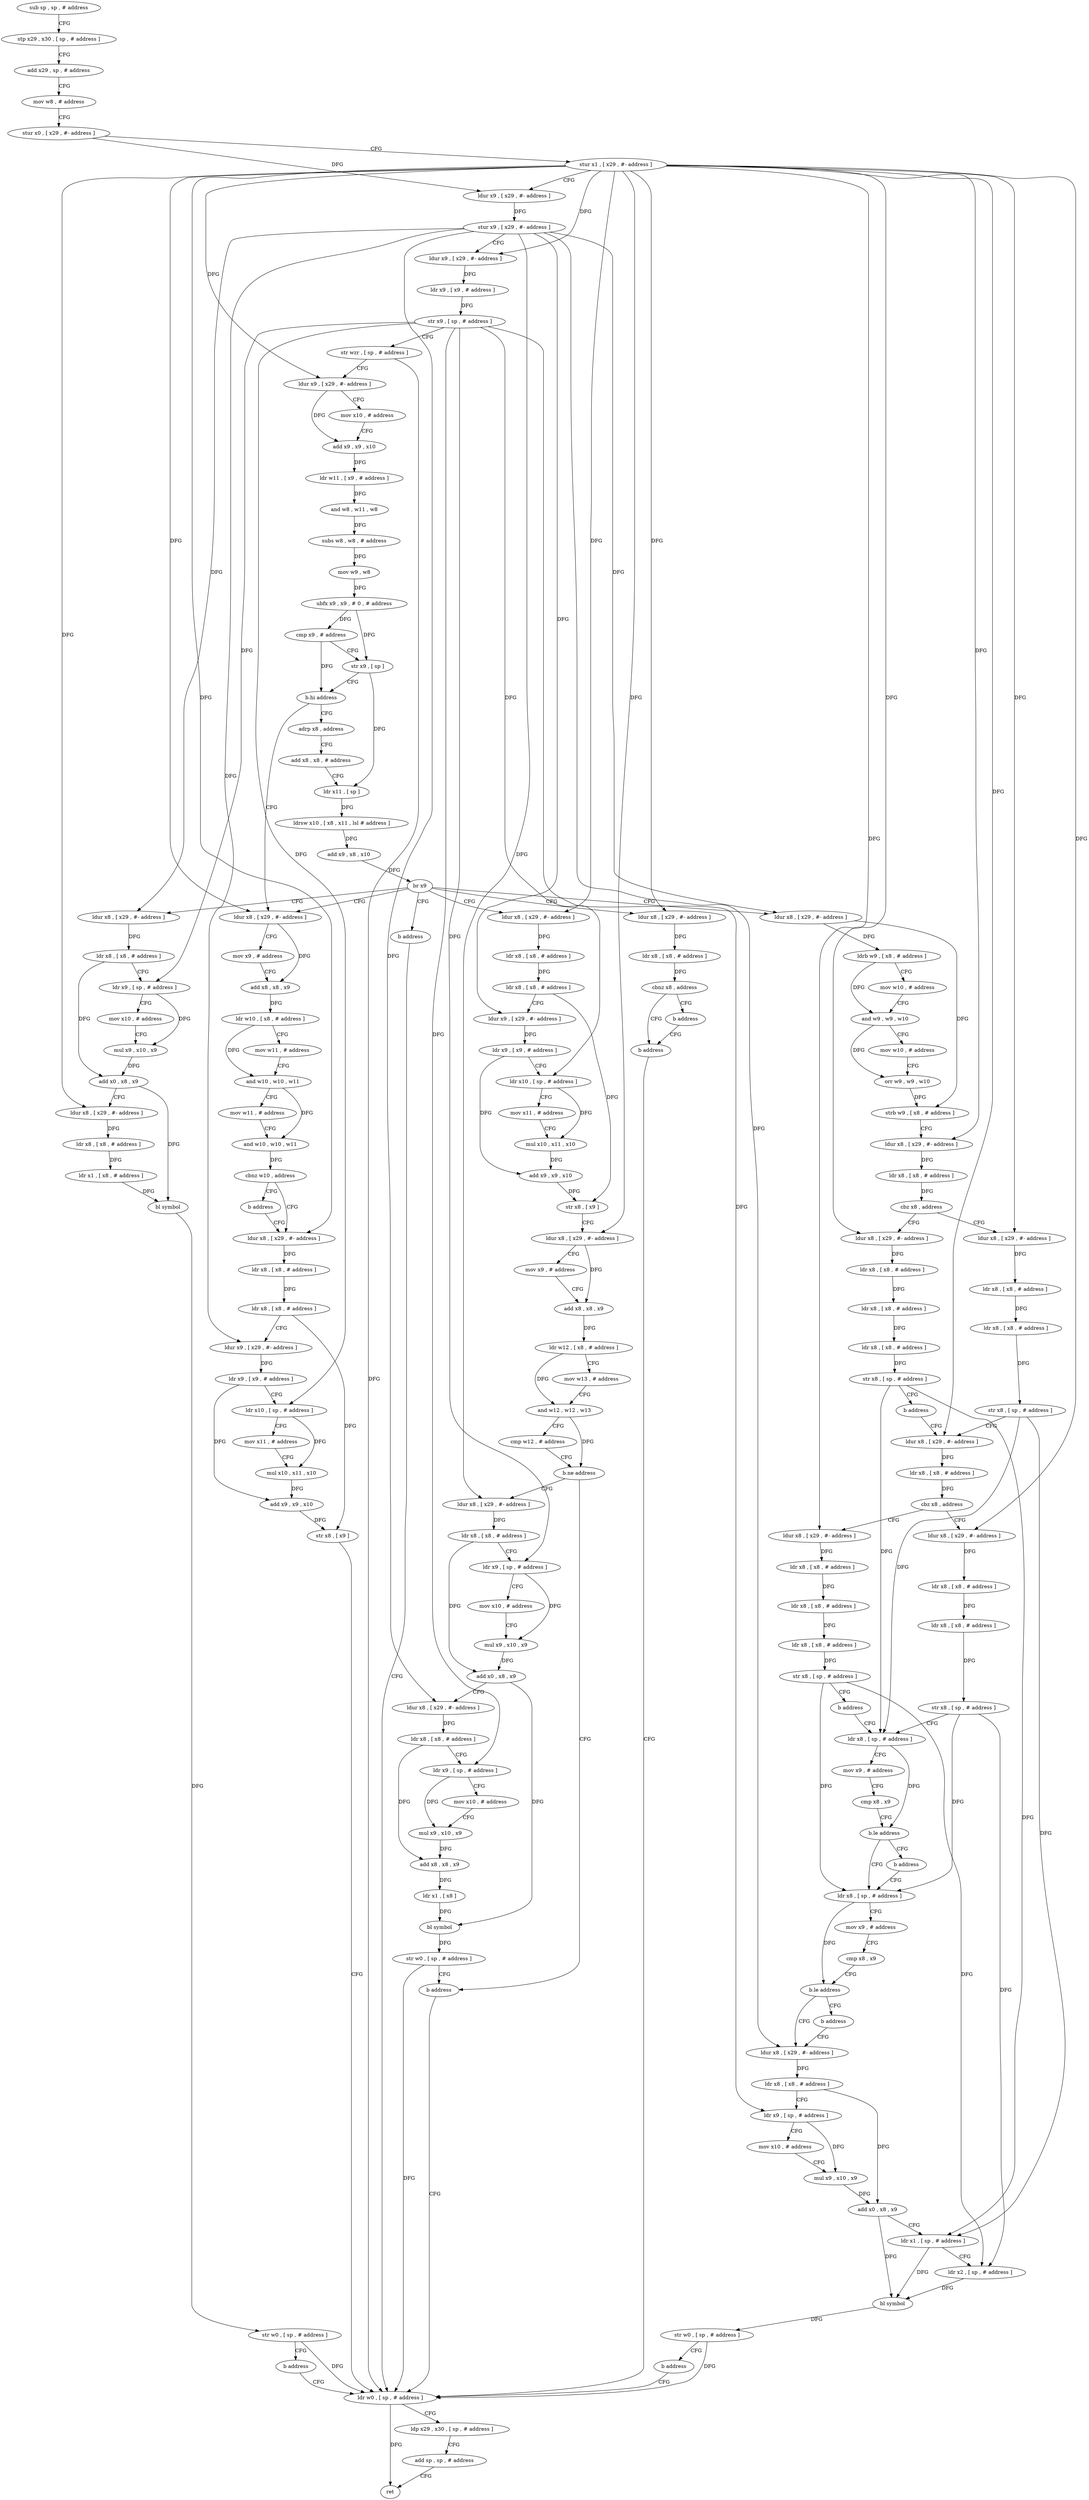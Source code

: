 digraph "func" {
"4272376" [label = "sub sp , sp , # address" ]
"4272380" [label = "stp x29 , x30 , [ sp , # address ]" ]
"4272384" [label = "add x29 , sp , # address" ]
"4272388" [label = "mov w8 , # address" ]
"4272392" [label = "stur x0 , [ x29 , #- address ]" ]
"4272396" [label = "stur x1 , [ x29 , #- address ]" ]
"4272400" [label = "ldur x9 , [ x29 , #- address ]" ]
"4272404" [label = "stur x9 , [ x29 , #- address ]" ]
"4272408" [label = "ldur x9 , [ x29 , #- address ]" ]
"4272412" [label = "ldr x9 , [ x9 , # address ]" ]
"4272416" [label = "str x9 , [ sp , # address ]" ]
"4272420" [label = "str wzr , [ sp , # address ]" ]
"4272424" [label = "ldur x9 , [ x29 , #- address ]" ]
"4272428" [label = "mov x10 , # address" ]
"4272432" [label = "add x9 , x9 , x10" ]
"4272436" [label = "ldr w11 , [ x9 , # address ]" ]
"4272440" [label = "and w8 , w11 , w8" ]
"4272444" [label = "subs w8 , w8 , # address" ]
"4272448" [label = "mov w9 , w8" ]
"4272452" [label = "ubfx x9 , x9 , # 0 , # address" ]
"4272456" [label = "cmp x9 , # address" ]
"4272460" [label = "str x9 , [ sp ]" ]
"4272464" [label = "b.hi address" ]
"4272916" [label = "ldur x8 , [ x29 , #- address ]" ]
"4272468" [label = "adrp x8 , address" ]
"4272920" [label = "mov x9 , # address" ]
"4272924" [label = "add x8 , x8 , x9" ]
"4272928" [label = "ldr w10 , [ x8 , # address ]" ]
"4272932" [label = "mov w11 , # address" ]
"4272936" [label = "and w10 , w10 , w11" ]
"4272940" [label = "mov w11 , # address" ]
"4272944" [label = "and w10 , w10 , w11" ]
"4272948" [label = "cbnz w10 , address" ]
"4272956" [label = "ldur x8 , [ x29 , #- address ]" ]
"4272952" [label = "b address" ]
"4272472" [label = "add x8 , x8 , # address" ]
"4272476" [label = "ldr x11 , [ sp ]" ]
"4272480" [label = "ldrsw x10 , [ x8 , x11 , lsl # address ]" ]
"4272484" [label = "add x9 , x8 , x10" ]
"4272488" [label = "br x9" ]
"4272492" [label = "b address" ]
"4272496" [label = "ldur x8 , [ x29 , #- address ]" ]
"4272516" [label = "ldur x8 , [ x29 , #- address ]" ]
"4272732" [label = "ldur x8 , [ x29 , #- address ]" ]
"4272780" [label = "ldur x8 , [ x29 , #- address ]" ]
"4272960" [label = "ldr x8 , [ x8 , # address ]" ]
"4272964" [label = "ldr x8 , [ x8 , # address ]" ]
"4272968" [label = "ldur x9 , [ x29 , #- address ]" ]
"4272972" [label = "ldr x9 , [ x9 , # address ]" ]
"4272976" [label = "ldr x10 , [ sp , # address ]" ]
"4272980" [label = "mov x11 , # address" ]
"4272984" [label = "mul x10 , x11 , x10" ]
"4272988" [label = "add x9 , x9 , x10" ]
"4272992" [label = "str x8 , [ x9 ]" ]
"4272996" [label = "ldr w0 , [ sp , # address ]" ]
"4272500" [label = "ldr x8 , [ x8 , # address ]" ]
"4272504" [label = "cbnz x8 , address" ]
"4272512" [label = "b address" ]
"4272508" [label = "b address" ]
"4272520" [label = "ldrb w9 , [ x8 , # address ]" ]
"4272524" [label = "mov w10 , # address" ]
"4272528" [label = "and w9 , w9 , w10" ]
"4272532" [label = "mov w10 , # address" ]
"4272536" [label = "orr w9 , w9 , w10" ]
"4272540" [label = "strb w9 , [ x8 , # address ]" ]
"4272544" [label = "ldur x8 , [ x29 , #- address ]" ]
"4272548" [label = "ldr x8 , [ x8 , # address ]" ]
"4272552" [label = "cbz x8 , address" ]
"4272580" [label = "ldur x8 , [ x29 , #- address ]" ]
"4272556" [label = "ldur x8 , [ x29 , #- address ]" ]
"4272736" [label = "ldr x8 , [ x8 , # address ]" ]
"4272740" [label = "ldr x9 , [ sp , # address ]" ]
"4272744" [label = "mov x10 , # address" ]
"4272748" [label = "mul x9 , x10 , x9" ]
"4272752" [label = "add x0 , x8 , x9" ]
"4272756" [label = "ldur x8 , [ x29 , #- address ]" ]
"4272760" [label = "ldr x8 , [ x8 , # address ]" ]
"4272764" [label = "ldr x1 , [ x8 , # address ]" ]
"4272768" [label = "bl symbol" ]
"4272772" [label = "str w0 , [ sp , # address ]" ]
"4272776" [label = "b address" ]
"4272784" [label = "ldr x8 , [ x8 , # address ]" ]
"4272788" [label = "ldr x8 , [ x8 , # address ]" ]
"4272792" [label = "ldur x9 , [ x29 , #- address ]" ]
"4272796" [label = "ldr x9 , [ x9 , # address ]" ]
"4272800" [label = "ldr x10 , [ sp , # address ]" ]
"4272804" [label = "mov x11 , # address" ]
"4272808" [label = "mul x10 , x11 , x10" ]
"4272812" [label = "add x9 , x9 , x10" ]
"4272816" [label = "str x8 , [ x9 ]" ]
"4272820" [label = "ldur x8 , [ x29 , #- address ]" ]
"4272824" [label = "mov x9 , # address" ]
"4272828" [label = "add x8 , x8 , x9" ]
"4272832" [label = "ldr w12 , [ x8 , # address ]" ]
"4272836" [label = "mov w13 , # address" ]
"4272840" [label = "and w12 , w12 , w13" ]
"4272844" [label = "cmp w12 , # address" ]
"4272848" [label = "b.ne address" ]
"4272912" [label = "b address" ]
"4272852" [label = "ldur x8 , [ x29 , #- address ]" ]
"4273000" [label = "ldp x29 , x30 , [ sp , # address ]" ]
"4273004" [label = "add sp , sp , # address" ]
"4273008" [label = "ret" ]
"4272584" [label = "ldr x8 , [ x8 , # address ]" ]
"4272588" [label = "ldr x8 , [ x8 , # address ]" ]
"4272592" [label = "str x8 , [ sp , # address ]" ]
"4272596" [label = "ldur x8 , [ x29 , #- address ]" ]
"4272560" [label = "ldr x8 , [ x8 , # address ]" ]
"4272564" [label = "ldr x8 , [ x8 , # address ]" ]
"4272568" [label = "ldr x8 , [ x8 , # address ]" ]
"4272572" [label = "str x8 , [ sp , # address ]" ]
"4272576" [label = "b address" ]
"4272856" [label = "ldr x8 , [ x8 , # address ]" ]
"4272860" [label = "ldr x9 , [ sp , # address ]" ]
"4272864" [label = "mov x10 , # address" ]
"4272868" [label = "mul x9 , x10 , x9" ]
"4272872" [label = "add x0 , x8 , x9" ]
"4272876" [label = "ldur x8 , [ x29 , #- address ]" ]
"4272880" [label = "ldr x8 , [ x8 , # address ]" ]
"4272884" [label = "ldr x9 , [ sp , # address ]" ]
"4272888" [label = "mov x10 , # address" ]
"4272892" [label = "mul x9 , x10 , x9" ]
"4272896" [label = "add x8 , x8 , x9" ]
"4272900" [label = "ldr x1 , [ x8 ]" ]
"4272904" [label = "bl symbol" ]
"4272908" [label = "str w0 , [ sp , # address ]" ]
"4272632" [label = "ldur x8 , [ x29 , #- address ]" ]
"4272636" [label = "ldr x8 , [ x8 , # address ]" ]
"4272640" [label = "ldr x8 , [ x8 , # address ]" ]
"4272644" [label = "str x8 , [ sp , # address ]" ]
"4272648" [label = "ldr x8 , [ sp , # address ]" ]
"4272608" [label = "ldur x8 , [ x29 , #- address ]" ]
"4272612" [label = "ldr x8 , [ x8 , # address ]" ]
"4272616" [label = "ldr x8 , [ x8 , # address ]" ]
"4272620" [label = "ldr x8 , [ x8 , # address ]" ]
"4272624" [label = "str x8 , [ sp , # address ]" ]
"4272628" [label = "b address" ]
"4272600" [label = "ldr x8 , [ x8 , # address ]" ]
"4272604" [label = "cbz x8 , address" ]
"4272668" [label = "ldr x8 , [ sp , # address ]" ]
"4272672" [label = "mov x9 , # address" ]
"4272676" [label = "cmp x8 , x9" ]
"4272680" [label = "b.le address" ]
"4272688" [label = "ldur x8 , [ x29 , #- address ]" ]
"4272684" [label = "b address" ]
"4272664" [label = "b address" ]
"4272652" [label = "mov x9 , # address" ]
"4272656" [label = "cmp x8 , x9" ]
"4272660" [label = "b.le address" ]
"4272692" [label = "ldr x8 , [ x8 , # address ]" ]
"4272696" [label = "ldr x9 , [ sp , # address ]" ]
"4272700" [label = "mov x10 , # address" ]
"4272704" [label = "mul x9 , x10 , x9" ]
"4272708" [label = "add x0 , x8 , x9" ]
"4272712" [label = "ldr x1 , [ sp , # address ]" ]
"4272716" [label = "ldr x2 , [ sp , # address ]" ]
"4272720" [label = "bl symbol" ]
"4272724" [label = "str w0 , [ sp , # address ]" ]
"4272728" [label = "b address" ]
"4272376" -> "4272380" [ label = "CFG" ]
"4272380" -> "4272384" [ label = "CFG" ]
"4272384" -> "4272388" [ label = "CFG" ]
"4272388" -> "4272392" [ label = "CFG" ]
"4272392" -> "4272396" [ label = "CFG" ]
"4272392" -> "4272400" [ label = "DFG" ]
"4272396" -> "4272400" [ label = "CFG" ]
"4272396" -> "4272408" [ label = "DFG" ]
"4272396" -> "4272424" [ label = "DFG" ]
"4272396" -> "4272916" [ label = "DFG" ]
"4272396" -> "4272956" [ label = "DFG" ]
"4272396" -> "4272496" [ label = "DFG" ]
"4272396" -> "4272544" [ label = "DFG" ]
"4272396" -> "4272756" [ label = "DFG" ]
"4272396" -> "4272780" [ label = "DFG" ]
"4272396" -> "4272820" [ label = "DFG" ]
"4272396" -> "4272580" [ label = "DFG" ]
"4272396" -> "4272556" [ label = "DFG" ]
"4272396" -> "4272596" [ label = "DFG" ]
"4272396" -> "4272632" [ label = "DFG" ]
"4272396" -> "4272608" [ label = "DFG" ]
"4272400" -> "4272404" [ label = "DFG" ]
"4272404" -> "4272408" [ label = "CFG" ]
"4272404" -> "4272968" [ label = "DFG" ]
"4272404" -> "4272516" [ label = "DFG" ]
"4272404" -> "4272732" [ label = "DFG" ]
"4272404" -> "4272792" [ label = "DFG" ]
"4272404" -> "4272852" [ label = "DFG" ]
"4272404" -> "4272876" [ label = "DFG" ]
"4272404" -> "4272688" [ label = "DFG" ]
"4272408" -> "4272412" [ label = "DFG" ]
"4272412" -> "4272416" [ label = "DFG" ]
"4272416" -> "4272420" [ label = "CFG" ]
"4272416" -> "4272976" [ label = "DFG" ]
"4272416" -> "4272740" [ label = "DFG" ]
"4272416" -> "4272800" [ label = "DFG" ]
"4272416" -> "4272860" [ label = "DFG" ]
"4272416" -> "4272884" [ label = "DFG" ]
"4272416" -> "4272696" [ label = "DFG" ]
"4272420" -> "4272424" [ label = "CFG" ]
"4272420" -> "4272996" [ label = "DFG" ]
"4272424" -> "4272428" [ label = "CFG" ]
"4272424" -> "4272432" [ label = "DFG" ]
"4272428" -> "4272432" [ label = "CFG" ]
"4272432" -> "4272436" [ label = "DFG" ]
"4272436" -> "4272440" [ label = "DFG" ]
"4272440" -> "4272444" [ label = "DFG" ]
"4272444" -> "4272448" [ label = "DFG" ]
"4272448" -> "4272452" [ label = "DFG" ]
"4272452" -> "4272456" [ label = "DFG" ]
"4272452" -> "4272460" [ label = "DFG" ]
"4272456" -> "4272460" [ label = "CFG" ]
"4272456" -> "4272464" [ label = "DFG" ]
"4272460" -> "4272464" [ label = "CFG" ]
"4272460" -> "4272476" [ label = "DFG" ]
"4272464" -> "4272916" [ label = "CFG" ]
"4272464" -> "4272468" [ label = "CFG" ]
"4272916" -> "4272920" [ label = "CFG" ]
"4272916" -> "4272924" [ label = "DFG" ]
"4272468" -> "4272472" [ label = "CFG" ]
"4272920" -> "4272924" [ label = "CFG" ]
"4272924" -> "4272928" [ label = "DFG" ]
"4272928" -> "4272932" [ label = "CFG" ]
"4272928" -> "4272936" [ label = "DFG" ]
"4272932" -> "4272936" [ label = "CFG" ]
"4272936" -> "4272940" [ label = "CFG" ]
"4272936" -> "4272944" [ label = "DFG" ]
"4272940" -> "4272944" [ label = "CFG" ]
"4272944" -> "4272948" [ label = "DFG" ]
"4272948" -> "4272956" [ label = "CFG" ]
"4272948" -> "4272952" [ label = "CFG" ]
"4272956" -> "4272960" [ label = "DFG" ]
"4272952" -> "4272956" [ label = "CFG" ]
"4272472" -> "4272476" [ label = "CFG" ]
"4272476" -> "4272480" [ label = "DFG" ]
"4272480" -> "4272484" [ label = "DFG" ]
"4272484" -> "4272488" [ label = "DFG" ]
"4272488" -> "4272492" [ label = "CFG" ]
"4272488" -> "4272496" [ label = "CFG" ]
"4272488" -> "4272516" [ label = "CFG" ]
"4272488" -> "4272732" [ label = "CFG" ]
"4272488" -> "4272780" [ label = "CFG" ]
"4272488" -> "4272916" [ label = "CFG" ]
"4272492" -> "4272996" [ label = "CFG" ]
"4272496" -> "4272500" [ label = "DFG" ]
"4272516" -> "4272520" [ label = "DFG" ]
"4272516" -> "4272540" [ label = "DFG" ]
"4272732" -> "4272736" [ label = "DFG" ]
"4272780" -> "4272784" [ label = "DFG" ]
"4272960" -> "4272964" [ label = "DFG" ]
"4272964" -> "4272968" [ label = "CFG" ]
"4272964" -> "4272992" [ label = "DFG" ]
"4272968" -> "4272972" [ label = "DFG" ]
"4272972" -> "4272976" [ label = "CFG" ]
"4272972" -> "4272988" [ label = "DFG" ]
"4272976" -> "4272980" [ label = "CFG" ]
"4272976" -> "4272984" [ label = "DFG" ]
"4272980" -> "4272984" [ label = "CFG" ]
"4272984" -> "4272988" [ label = "DFG" ]
"4272988" -> "4272992" [ label = "DFG" ]
"4272992" -> "4272996" [ label = "CFG" ]
"4272996" -> "4273000" [ label = "CFG" ]
"4272996" -> "4273008" [ label = "DFG" ]
"4272500" -> "4272504" [ label = "DFG" ]
"4272504" -> "4272512" [ label = "CFG" ]
"4272504" -> "4272508" [ label = "CFG" ]
"4272512" -> "4272996" [ label = "CFG" ]
"4272508" -> "4272512" [ label = "CFG" ]
"4272520" -> "4272524" [ label = "CFG" ]
"4272520" -> "4272528" [ label = "DFG" ]
"4272524" -> "4272528" [ label = "CFG" ]
"4272528" -> "4272532" [ label = "CFG" ]
"4272528" -> "4272536" [ label = "DFG" ]
"4272532" -> "4272536" [ label = "CFG" ]
"4272536" -> "4272540" [ label = "DFG" ]
"4272540" -> "4272544" [ label = "CFG" ]
"4272544" -> "4272548" [ label = "DFG" ]
"4272548" -> "4272552" [ label = "DFG" ]
"4272552" -> "4272580" [ label = "CFG" ]
"4272552" -> "4272556" [ label = "CFG" ]
"4272580" -> "4272584" [ label = "DFG" ]
"4272556" -> "4272560" [ label = "DFG" ]
"4272736" -> "4272740" [ label = "CFG" ]
"4272736" -> "4272752" [ label = "DFG" ]
"4272740" -> "4272744" [ label = "CFG" ]
"4272740" -> "4272748" [ label = "DFG" ]
"4272744" -> "4272748" [ label = "CFG" ]
"4272748" -> "4272752" [ label = "DFG" ]
"4272752" -> "4272756" [ label = "CFG" ]
"4272752" -> "4272768" [ label = "DFG" ]
"4272756" -> "4272760" [ label = "DFG" ]
"4272760" -> "4272764" [ label = "DFG" ]
"4272764" -> "4272768" [ label = "DFG" ]
"4272768" -> "4272772" [ label = "DFG" ]
"4272772" -> "4272776" [ label = "CFG" ]
"4272772" -> "4272996" [ label = "DFG" ]
"4272776" -> "4272996" [ label = "CFG" ]
"4272784" -> "4272788" [ label = "DFG" ]
"4272788" -> "4272792" [ label = "CFG" ]
"4272788" -> "4272816" [ label = "DFG" ]
"4272792" -> "4272796" [ label = "DFG" ]
"4272796" -> "4272800" [ label = "CFG" ]
"4272796" -> "4272812" [ label = "DFG" ]
"4272800" -> "4272804" [ label = "CFG" ]
"4272800" -> "4272808" [ label = "DFG" ]
"4272804" -> "4272808" [ label = "CFG" ]
"4272808" -> "4272812" [ label = "DFG" ]
"4272812" -> "4272816" [ label = "DFG" ]
"4272816" -> "4272820" [ label = "CFG" ]
"4272820" -> "4272824" [ label = "CFG" ]
"4272820" -> "4272828" [ label = "DFG" ]
"4272824" -> "4272828" [ label = "CFG" ]
"4272828" -> "4272832" [ label = "DFG" ]
"4272832" -> "4272836" [ label = "CFG" ]
"4272832" -> "4272840" [ label = "DFG" ]
"4272836" -> "4272840" [ label = "CFG" ]
"4272840" -> "4272844" [ label = "CFG" ]
"4272840" -> "4272848" [ label = "DFG" ]
"4272844" -> "4272848" [ label = "CFG" ]
"4272848" -> "4272912" [ label = "CFG" ]
"4272848" -> "4272852" [ label = "CFG" ]
"4272912" -> "4272996" [ label = "CFG" ]
"4272852" -> "4272856" [ label = "DFG" ]
"4273000" -> "4273004" [ label = "CFG" ]
"4273004" -> "4273008" [ label = "CFG" ]
"4272584" -> "4272588" [ label = "DFG" ]
"4272588" -> "4272592" [ label = "DFG" ]
"4272592" -> "4272596" [ label = "CFG" ]
"4272592" -> "4272648" [ label = "DFG" ]
"4272592" -> "4272712" [ label = "DFG" ]
"4272596" -> "4272600" [ label = "DFG" ]
"4272560" -> "4272564" [ label = "DFG" ]
"4272564" -> "4272568" [ label = "DFG" ]
"4272568" -> "4272572" [ label = "DFG" ]
"4272572" -> "4272576" [ label = "CFG" ]
"4272572" -> "4272648" [ label = "DFG" ]
"4272572" -> "4272712" [ label = "DFG" ]
"4272576" -> "4272596" [ label = "CFG" ]
"4272856" -> "4272860" [ label = "CFG" ]
"4272856" -> "4272872" [ label = "DFG" ]
"4272860" -> "4272864" [ label = "CFG" ]
"4272860" -> "4272868" [ label = "DFG" ]
"4272864" -> "4272868" [ label = "CFG" ]
"4272868" -> "4272872" [ label = "DFG" ]
"4272872" -> "4272876" [ label = "CFG" ]
"4272872" -> "4272904" [ label = "DFG" ]
"4272876" -> "4272880" [ label = "DFG" ]
"4272880" -> "4272884" [ label = "CFG" ]
"4272880" -> "4272896" [ label = "DFG" ]
"4272884" -> "4272888" [ label = "CFG" ]
"4272884" -> "4272892" [ label = "DFG" ]
"4272888" -> "4272892" [ label = "CFG" ]
"4272892" -> "4272896" [ label = "DFG" ]
"4272896" -> "4272900" [ label = "DFG" ]
"4272900" -> "4272904" [ label = "DFG" ]
"4272904" -> "4272908" [ label = "DFG" ]
"4272908" -> "4272912" [ label = "CFG" ]
"4272908" -> "4272996" [ label = "DFG" ]
"4272632" -> "4272636" [ label = "DFG" ]
"4272636" -> "4272640" [ label = "DFG" ]
"4272640" -> "4272644" [ label = "DFG" ]
"4272644" -> "4272648" [ label = "CFG" ]
"4272644" -> "4272668" [ label = "DFG" ]
"4272644" -> "4272716" [ label = "DFG" ]
"4272648" -> "4272652" [ label = "CFG" ]
"4272648" -> "4272660" [ label = "DFG" ]
"4272608" -> "4272612" [ label = "DFG" ]
"4272612" -> "4272616" [ label = "DFG" ]
"4272616" -> "4272620" [ label = "DFG" ]
"4272620" -> "4272624" [ label = "DFG" ]
"4272624" -> "4272628" [ label = "CFG" ]
"4272624" -> "4272668" [ label = "DFG" ]
"4272624" -> "4272716" [ label = "DFG" ]
"4272628" -> "4272648" [ label = "CFG" ]
"4272600" -> "4272604" [ label = "DFG" ]
"4272604" -> "4272632" [ label = "CFG" ]
"4272604" -> "4272608" [ label = "CFG" ]
"4272668" -> "4272672" [ label = "CFG" ]
"4272668" -> "4272680" [ label = "DFG" ]
"4272672" -> "4272676" [ label = "CFG" ]
"4272676" -> "4272680" [ label = "CFG" ]
"4272680" -> "4272688" [ label = "CFG" ]
"4272680" -> "4272684" [ label = "CFG" ]
"4272688" -> "4272692" [ label = "DFG" ]
"4272684" -> "4272688" [ label = "CFG" ]
"4272664" -> "4272668" [ label = "CFG" ]
"4272652" -> "4272656" [ label = "CFG" ]
"4272656" -> "4272660" [ label = "CFG" ]
"4272660" -> "4272668" [ label = "CFG" ]
"4272660" -> "4272664" [ label = "CFG" ]
"4272692" -> "4272696" [ label = "CFG" ]
"4272692" -> "4272708" [ label = "DFG" ]
"4272696" -> "4272700" [ label = "CFG" ]
"4272696" -> "4272704" [ label = "DFG" ]
"4272700" -> "4272704" [ label = "CFG" ]
"4272704" -> "4272708" [ label = "DFG" ]
"4272708" -> "4272712" [ label = "CFG" ]
"4272708" -> "4272720" [ label = "DFG" ]
"4272712" -> "4272716" [ label = "CFG" ]
"4272712" -> "4272720" [ label = "DFG" ]
"4272716" -> "4272720" [ label = "DFG" ]
"4272720" -> "4272724" [ label = "DFG" ]
"4272724" -> "4272728" [ label = "CFG" ]
"4272724" -> "4272996" [ label = "DFG" ]
"4272728" -> "4272996" [ label = "CFG" ]
}
